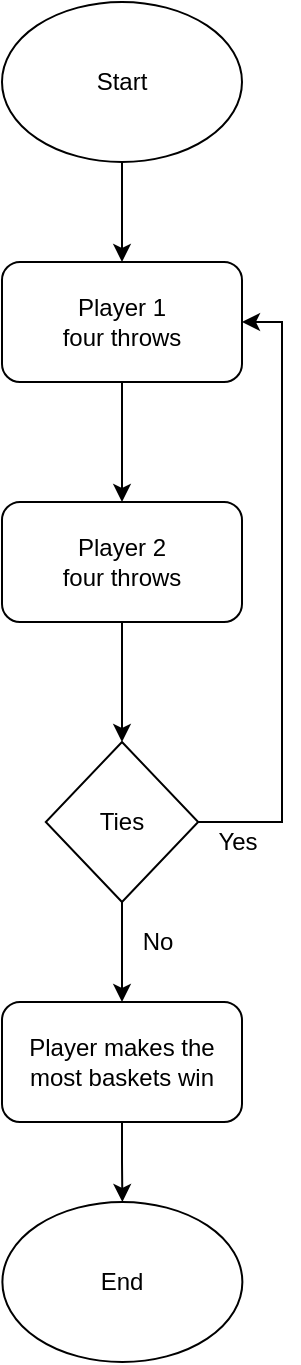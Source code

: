 <mxfile version="12.6.5" type="device"><diagram id="C5RBs43oDa-KdzZeNtuy" name="Page-1"><mxGraphModel dx="1086" dy="966" grid="1" gridSize="10" guides="1" tooltips="1" connect="1" arrows="1" fold="1" page="1" pageScale="1" pageWidth="827" pageHeight="1169" math="0" shadow="0"><root><mxCell id="WIyWlLk6GJQsqaUBKTNV-0"/><mxCell id="WIyWlLk6GJQsqaUBKTNV-1" parent="WIyWlLk6GJQsqaUBKTNV-0"/><mxCell id="HTQQ9aZi_4oj8fHhXk2F-3" style="edgeStyle=orthogonalEdgeStyle;rounded=0;orthogonalLoop=1;jettySize=auto;html=1;entryX=0.5;entryY=0;entryDx=0;entryDy=0;" edge="1" parent="WIyWlLk6GJQsqaUBKTNV-1" source="HTQQ9aZi_4oj8fHhXk2F-0" target="HTQQ9aZi_4oj8fHhXk2F-1"><mxGeometry relative="1" as="geometry"/></mxCell><mxCell id="HTQQ9aZi_4oj8fHhXk2F-0" value="Start" style="ellipse;whiteSpace=wrap;html=1;" vertex="1" parent="WIyWlLk6GJQsqaUBKTNV-1"><mxGeometry x="220" y="30" width="120" height="80" as="geometry"/></mxCell><mxCell id="HTQQ9aZi_4oj8fHhXk2F-4" style="edgeStyle=orthogonalEdgeStyle;rounded=0;orthogonalLoop=1;jettySize=auto;html=1;entryX=0.5;entryY=0;entryDx=0;entryDy=0;" edge="1" parent="WIyWlLk6GJQsqaUBKTNV-1" source="HTQQ9aZi_4oj8fHhXk2F-1" target="HTQQ9aZi_4oj8fHhXk2F-2"><mxGeometry relative="1" as="geometry"/></mxCell><mxCell id="HTQQ9aZi_4oj8fHhXk2F-1" value="Player 1&lt;br&gt;four throws" style="rounded=1;whiteSpace=wrap;html=1;" vertex="1" parent="WIyWlLk6GJQsqaUBKTNV-1"><mxGeometry x="220" y="160" width="120" height="60" as="geometry"/></mxCell><mxCell id="HTQQ9aZi_4oj8fHhXk2F-6" style="edgeStyle=orthogonalEdgeStyle;rounded=0;orthogonalLoop=1;jettySize=auto;html=1;entryX=0.5;entryY=0;entryDx=0;entryDy=0;" edge="1" parent="WIyWlLk6GJQsqaUBKTNV-1" source="HTQQ9aZi_4oj8fHhXk2F-2" target="HTQQ9aZi_4oj8fHhXk2F-5"><mxGeometry relative="1" as="geometry"/></mxCell><mxCell id="HTQQ9aZi_4oj8fHhXk2F-2" value="Player 2&lt;br&gt;four throws" style="rounded=1;whiteSpace=wrap;html=1;" vertex="1" parent="WIyWlLk6GJQsqaUBKTNV-1"><mxGeometry x="220" y="280" width="120" height="60" as="geometry"/></mxCell><mxCell id="HTQQ9aZi_4oj8fHhXk2F-7" style="edgeStyle=orthogonalEdgeStyle;rounded=0;orthogonalLoop=1;jettySize=auto;html=1;entryX=1;entryY=0.5;entryDx=0;entryDy=0;" edge="1" parent="WIyWlLk6GJQsqaUBKTNV-1" source="HTQQ9aZi_4oj8fHhXk2F-5" target="HTQQ9aZi_4oj8fHhXk2F-1"><mxGeometry relative="1" as="geometry"><Array as="points"><mxPoint x="360" y="440"/><mxPoint x="360" y="190"/></Array></mxGeometry></mxCell><mxCell id="HTQQ9aZi_4oj8fHhXk2F-12" style="edgeStyle=orthogonalEdgeStyle;rounded=0;orthogonalLoop=1;jettySize=auto;html=1;entryX=0.5;entryY=0;entryDx=0;entryDy=0;" edge="1" parent="WIyWlLk6GJQsqaUBKTNV-1" source="HTQQ9aZi_4oj8fHhXk2F-5" target="HTQQ9aZi_4oj8fHhXk2F-9"><mxGeometry relative="1" as="geometry"/></mxCell><mxCell id="HTQQ9aZi_4oj8fHhXk2F-5" value="Ties" style="rhombus;whiteSpace=wrap;html=1;" vertex="1" parent="WIyWlLk6GJQsqaUBKTNV-1"><mxGeometry x="241.9" y="400" width="76.19" height="80" as="geometry"/></mxCell><mxCell id="HTQQ9aZi_4oj8fHhXk2F-8" value="End" style="ellipse;whiteSpace=wrap;html=1;" vertex="1" parent="WIyWlLk6GJQsqaUBKTNV-1"><mxGeometry x="220.19" y="630" width="120" height="80" as="geometry"/></mxCell><mxCell id="HTQQ9aZi_4oj8fHhXk2F-13" style="edgeStyle=orthogonalEdgeStyle;rounded=0;orthogonalLoop=1;jettySize=auto;html=1;entryX=0.5;entryY=0;entryDx=0;entryDy=0;" edge="1" parent="WIyWlLk6GJQsqaUBKTNV-1" source="HTQQ9aZi_4oj8fHhXk2F-9" target="HTQQ9aZi_4oj8fHhXk2F-8"><mxGeometry relative="1" as="geometry"/></mxCell><mxCell id="HTQQ9aZi_4oj8fHhXk2F-9" value="Player makes the most baskets win" style="rounded=1;whiteSpace=wrap;html=1;" vertex="1" parent="WIyWlLk6GJQsqaUBKTNV-1"><mxGeometry x="220" y="530" width="120" height="60" as="geometry"/></mxCell><mxCell id="HTQQ9aZi_4oj8fHhXk2F-14" value="Yes" style="text;html=1;strokeColor=none;fillColor=none;align=center;verticalAlign=middle;whiteSpace=wrap;rounded=0;" vertex="1" parent="WIyWlLk6GJQsqaUBKTNV-1"><mxGeometry x="318.09" y="440" width="40" height="20" as="geometry"/></mxCell><mxCell id="HTQQ9aZi_4oj8fHhXk2F-15" value="No" style="text;html=1;strokeColor=none;fillColor=none;align=center;verticalAlign=middle;whiteSpace=wrap;rounded=0;" vertex="1" parent="WIyWlLk6GJQsqaUBKTNV-1"><mxGeometry x="278.09" y="490" width="40" height="20" as="geometry"/></mxCell></root></mxGraphModel></diagram></mxfile>